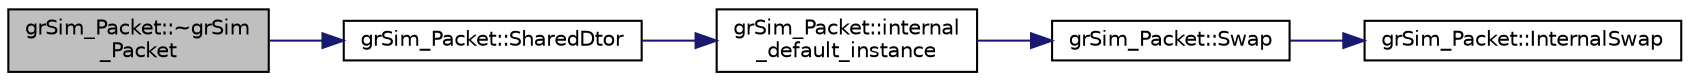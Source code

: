 digraph "grSim_Packet::~grSim_Packet"
{
 // INTERACTIVE_SVG=YES
  edge [fontname="Helvetica",fontsize="10",labelfontname="Helvetica",labelfontsize="10"];
  node [fontname="Helvetica",fontsize="10",shape=record];
  rankdir="LR";
  Node1 [label="grSim_Packet::~grSim\l_Packet",height=0.2,width=0.4,color="black", fillcolor="grey75", style="filled", fontcolor="black"];
  Node1 -> Node2 [color="midnightblue",fontsize="10",style="solid",fontname="Helvetica"];
  Node2 [label="grSim_Packet::SharedDtor",height=0.2,width=0.4,color="black", fillcolor="white", style="filled",URL="$d3/db5/classgr_sim___packet.html#a1379013edfff1f0f258f591c9c76acca"];
  Node2 -> Node3 [color="midnightblue",fontsize="10",style="solid",fontname="Helvetica"];
  Node3 [label="grSim_Packet::internal\l_default_instance",height=0.2,width=0.4,color="black", fillcolor="white", style="filled",URL="$d3/db5/classgr_sim___packet.html#aa9a4f3205610bb00021e15b1359e7471"];
  Node3 -> Node4 [color="midnightblue",fontsize="10",style="solid",fontname="Helvetica"];
  Node4 [label="grSim_Packet::Swap",height=0.2,width=0.4,color="black", fillcolor="white", style="filled",URL="$d3/db5/classgr_sim___packet.html#aa52803212a08633a490fd6bd93e7e5bd"];
  Node4 -> Node5 [color="midnightblue",fontsize="10",style="solid",fontname="Helvetica"];
  Node5 [label="grSim_Packet::InternalSwap",height=0.2,width=0.4,color="black", fillcolor="white", style="filled",URL="$d3/db5/classgr_sim___packet.html#a5dc99b91ecc2726b4025b210c045f291"];
}
